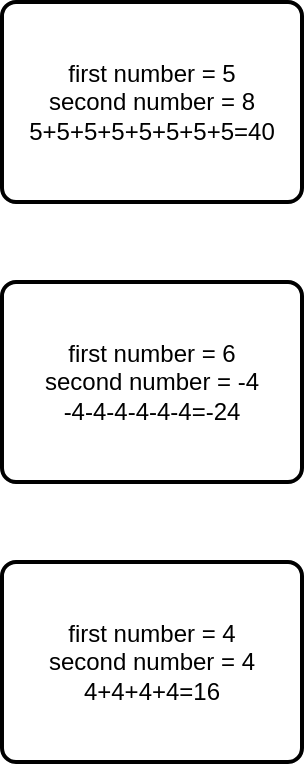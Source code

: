 <mxfile>
    <diagram id="KutgNMuNbLIV-iT3-yvC" name="Page-1">
        <mxGraphModel dx="649" dy="535" grid="1" gridSize="10" guides="1" tooltips="1" connect="1" arrows="1" fold="1" page="1" pageScale="1" pageWidth="850" pageHeight="1100" math="0" shadow="0">
            <root>
                <mxCell id="0"/>
                <mxCell id="1" parent="0"/>
                <mxCell id="2" value="&lt;span style=&quot;color: rgb(0 , 0 , 0)&quot;&gt;first number = 4&lt;/span&gt;&lt;br style=&quot;color: rgb(0 , 0 , 0)&quot;&gt;&lt;span style=&quot;color: rgb(0 , 0 , 0)&quot;&gt;second number = 4&lt;/span&gt;&lt;br style=&quot;color: rgb(0 , 0 , 0)&quot;&gt;&lt;span style=&quot;color: rgb(0 , 0 , 0)&quot;&gt;4+4+4+4=16&lt;/span&gt;" style="rounded=1;whiteSpace=wrap;html=1;absoluteArcSize=1;arcSize=14;strokeWidth=2;" vertex="1" parent="1">
                    <mxGeometry x="339" y="520" width="150" height="100" as="geometry"/>
                </mxCell>
                <mxCell id="3" value="&lt;span style=&quot;color: rgb(0 , 0 , 0)&quot;&gt;first number = 6&lt;/span&gt;&lt;br style=&quot;color: rgb(0 , 0 , 0)&quot;&gt;&lt;span style=&quot;color: rgb(0 , 0 , 0)&quot;&gt;second number = -4&lt;/span&gt;&lt;br style=&quot;color: rgb(0 , 0 , 0)&quot;&gt;&lt;font color=&quot;#000000&quot;&gt;-4-4-4-4-4-4=-24&lt;/font&gt;" style="rounded=1;whiteSpace=wrap;html=1;absoluteArcSize=1;arcSize=14;strokeWidth=2;" vertex="1" parent="1">
                    <mxGeometry x="339" y="380" width="150" height="100" as="geometry"/>
                </mxCell>
                <mxCell id="4" value="&lt;font color=&quot;#000000&quot;&gt;first number = 5&lt;br&gt;second number = 8&lt;br&gt;5+5+5+5+5+5+5+5=40&lt;br&gt;&lt;/font&gt;" style="rounded=1;whiteSpace=wrap;html=1;absoluteArcSize=1;arcSize=14;strokeWidth=2;" vertex="1" parent="1">
                    <mxGeometry x="339" y="240" width="150" height="100" as="geometry"/>
                </mxCell>
            </root>
        </mxGraphModel>
    </diagram>
</mxfile>